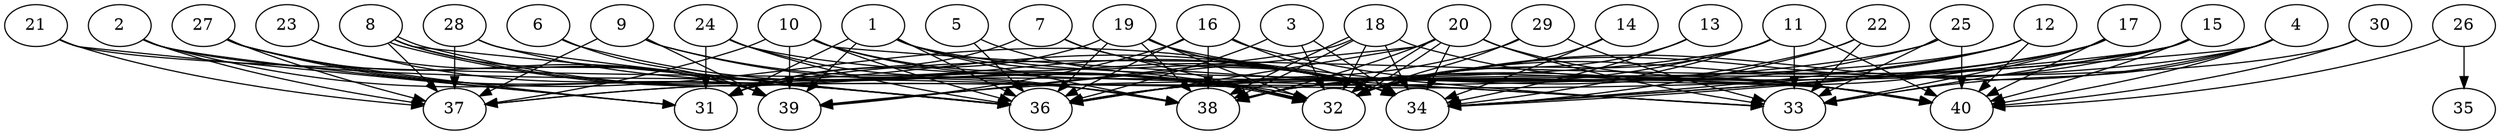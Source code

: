 // DAG automatically generated by daggen at Thu Oct  3 14:06:49 2019
// ./daggen --dot -n 40 --ccr 0.4 --fat 0.9 --regular 0.5 --density 0.7 --mindata 5242880 --maxdata 52428800 
digraph G {
  1 [size="121474560", alpha="0.12", expect_size="48589824"] 
  1 -> 31 [size ="48589824"]
  1 -> 34 [size ="48589824"]
  1 -> 36 [size ="48589824"]
  1 -> 38 [size ="48589824"]
  1 -> 39 [size ="48589824"]
  1 -> 40 [size ="48589824"]
  2 [size="126343680", alpha="0.05", expect_size="50537472"] 
  2 -> 31 [size ="50537472"]
  2 -> 36 [size ="50537472"]
  2 -> 37 [size ="50537472"]
  2 -> 38 [size ="50537472"]
  3 [size="124193280", alpha="0.02", expect_size="49677312"] 
  3 -> 32 [size ="49677312"]
  3 -> 34 [size ="49677312"]
  3 -> 36 [size ="49677312"]
  4 [size="82488320", alpha="0.12", expect_size="32995328"] 
  4 -> 32 [size ="32995328"]
  4 -> 33 [size ="32995328"]
  4 -> 34 [size ="32995328"]
  4 -> 36 [size ="32995328"]
  4 -> 40 [size ="32995328"]
  5 [size="15024640", alpha="0.08", expect_size="6009856"] 
  5 -> 32 [size ="6009856"]
  5 -> 36 [size ="6009856"]
  6 [size="103828480", alpha="0.12", expect_size="41531392"] 
  6 -> 32 [size ="41531392"]
  6 -> 39 [size ="41531392"]
  7 [size="30538240", alpha="0.12", expect_size="12215296"] 
  7 -> 31 [size ="12215296"]
  7 -> 32 [size ="12215296"]
  7 -> 34 [size ="12215296"]
  8 [size="108162560", alpha="0.18", expect_size="43265024"] 
  8 -> 32 [size ="43265024"]
  8 -> 32 [size ="43265024"]
  8 -> 36 [size ="43265024"]
  8 -> 37 [size ="43265024"]
  8 -> 38 [size ="43265024"]
  8 -> 39 [size ="43265024"]
  9 [size="45565440", alpha="0.11", expect_size="18226176"] 
  9 -> 32 [size ="18226176"]
  9 -> 34 [size ="18226176"]
  9 -> 37 [size ="18226176"]
  9 -> 39 [size ="18226176"]
  10 [size="126059520", alpha="0.03", expect_size="50423808"] 
  10 -> 32 [size ="50423808"]
  10 -> 33 [size ="50423808"]
  10 -> 34 [size ="50423808"]
  10 -> 36 [size ="50423808"]
  10 -> 37 [size ="50423808"]
  10 -> 39 [size ="50423808"]
  11 [size="127421440", alpha="0.07", expect_size="50968576"] 
  11 -> 32 [size ="50968576"]
  11 -> 33 [size ="50968576"]
  11 -> 34 [size ="50968576"]
  11 -> 36 [size ="50968576"]
  11 -> 39 [size ="50968576"]
  11 -> 40 [size ="50968576"]
  12 [size="78205440", alpha="0.11", expect_size="31282176"] 
  12 -> 32 [size ="31282176"]
  12 -> 34 [size ="31282176"]
  12 -> 36 [size ="31282176"]
  12 -> 40 [size ="31282176"]
  13 [size="109780480", alpha="0.12", expect_size="43912192"] 
  13 -> 32 [size ="43912192"]
  13 -> 34 [size ="43912192"]
  14 [size="121820160", alpha="0.12", expect_size="48728064"] 
  14 -> 32 [size ="48728064"]
  14 -> 34 [size ="48728064"]
  15 [size="75023360", alpha="0.02", expect_size="30009344"] 
  15 -> 31 [size ="30009344"]
  15 -> 32 [size ="30009344"]
  15 -> 33 [size ="30009344"]
  15 -> 34 [size ="30009344"]
  15 -> 40 [size ="30009344"]
  16 [size="123453440", alpha="0.07", expect_size="49381376"] 
  16 -> 34 [size ="49381376"]
  16 -> 36 [size ="49381376"]
  16 -> 38 [size ="49381376"]
  16 -> 39 [size ="49381376"]
  16 -> 40 [size ="49381376"]
  17 [size="75479040", alpha="0.04", expect_size="30191616"] 
  17 -> 33 [size ="30191616"]
  17 -> 34 [size ="30191616"]
  17 -> 37 [size ="30191616"]
  17 -> 38 [size ="30191616"]
  17 -> 40 [size ="30191616"]
  18 [size="29872640", alpha="0.19", expect_size="11949056"] 
  18 -> 32 [size ="11949056"]
  18 -> 34 [size ="11949056"]
  18 -> 38 [size ="11949056"]
  18 -> 38 [size ="11949056"]
  18 -> 39 [size ="11949056"]
  18 -> 40 [size ="11949056"]
  19 [size="20792320", alpha="0.07", expect_size="8316928"] 
  19 -> 31 [size ="8316928"]
  19 -> 32 [size ="8316928"]
  19 -> 33 [size ="8316928"]
  19 -> 34 [size ="8316928"]
  19 -> 36 [size ="8316928"]
  19 -> 38 [size ="8316928"]
  20 [size="82798080", alpha="0.12", expect_size="33119232"] 
  20 -> 32 [size ="33119232"]
  20 -> 32 [size ="33119232"]
  20 -> 33 [size ="33119232"]
  20 -> 34 [size ="33119232"]
  20 -> 36 [size ="33119232"]
  20 -> 38 [size ="33119232"]
  20 -> 39 [size ="33119232"]
  20 -> 40 [size ="33119232"]
  21 [size="99427840", alpha="0.15", expect_size="39771136"] 
  21 -> 31 [size ="39771136"]
  21 -> 37 [size ="39771136"]
  21 -> 40 [size ="39771136"]
  22 [size="22264320", alpha="0.17", expect_size="8905728"] 
  22 -> 33 [size ="8905728"]
  22 -> 34 [size ="8905728"]
  22 -> 36 [size ="8905728"]
  23 [size="87971840", alpha="0.18", expect_size="35188736"] 
  23 -> 36 [size ="35188736"]
  23 -> 39 [size ="35188736"]
  24 [size="39060480", alpha="0.11", expect_size="15624192"] 
  24 -> 31 [size ="15624192"]
  24 -> 33 [size ="15624192"]
  24 -> 36 [size ="15624192"]
  24 -> 38 [size ="15624192"]
  25 [size="109063680", alpha="0.04", expect_size="43625472"] 
  25 -> 33 [size ="43625472"]
  25 -> 37 [size ="43625472"]
  25 -> 38 [size ="43625472"]
  25 -> 40 [size ="43625472"]
  26 [size="118712320", alpha="0.13", expect_size="47484928"] 
  26 -> 35 [size ="47484928"]
  26 -> 40 [size ="47484928"]
  27 [size="44567040", alpha="0.04", expect_size="17826816"] 
  27 -> 31 [size ="17826816"]
  27 -> 34 [size ="17826816"]
  27 -> 36 [size ="17826816"]
  27 -> 37 [size ="17826816"]
  27 -> 39 [size ="17826816"]
  28 [size="68451840", alpha="0.12", expect_size="27380736"] 
  28 -> 34 [size ="27380736"]
  28 -> 36 [size ="27380736"]
  28 -> 37 [size ="27380736"]
  29 [size="61952000", alpha="0.05", expect_size="24780800"] 
  29 -> 32 [size ="24780800"]
  29 -> 33 [size ="24780800"]
  29 -> 36 [size ="24780800"]
  30 [size="105492480", alpha="0.17", expect_size="42196992"] 
  30 -> 38 [size ="42196992"]
  30 -> 40 [size ="42196992"]
  31 [size="58485760", alpha="0.09", expect_size="23394304"] 
  32 [size="29299200", alpha="0.12", expect_size="11719680"] 
  33 [size="13201920", alpha="0.11", expect_size="5280768"] 
  34 [size="121287680", alpha="0.08", expect_size="48515072"] 
  35 [size="69040640", alpha="0.16", expect_size="27616256"] 
  36 [size="94310400", alpha="0.03", expect_size="37724160"] 
  37 [size="51891200", alpha="0.00", expect_size="20756480"] 
  38 [size="77181440", alpha="0.00", expect_size="30872576"] 
  39 [size="29306880", alpha="0.02", expect_size="11722752"] 
  40 [size="58695680", alpha="0.15", expect_size="23478272"] 
}
